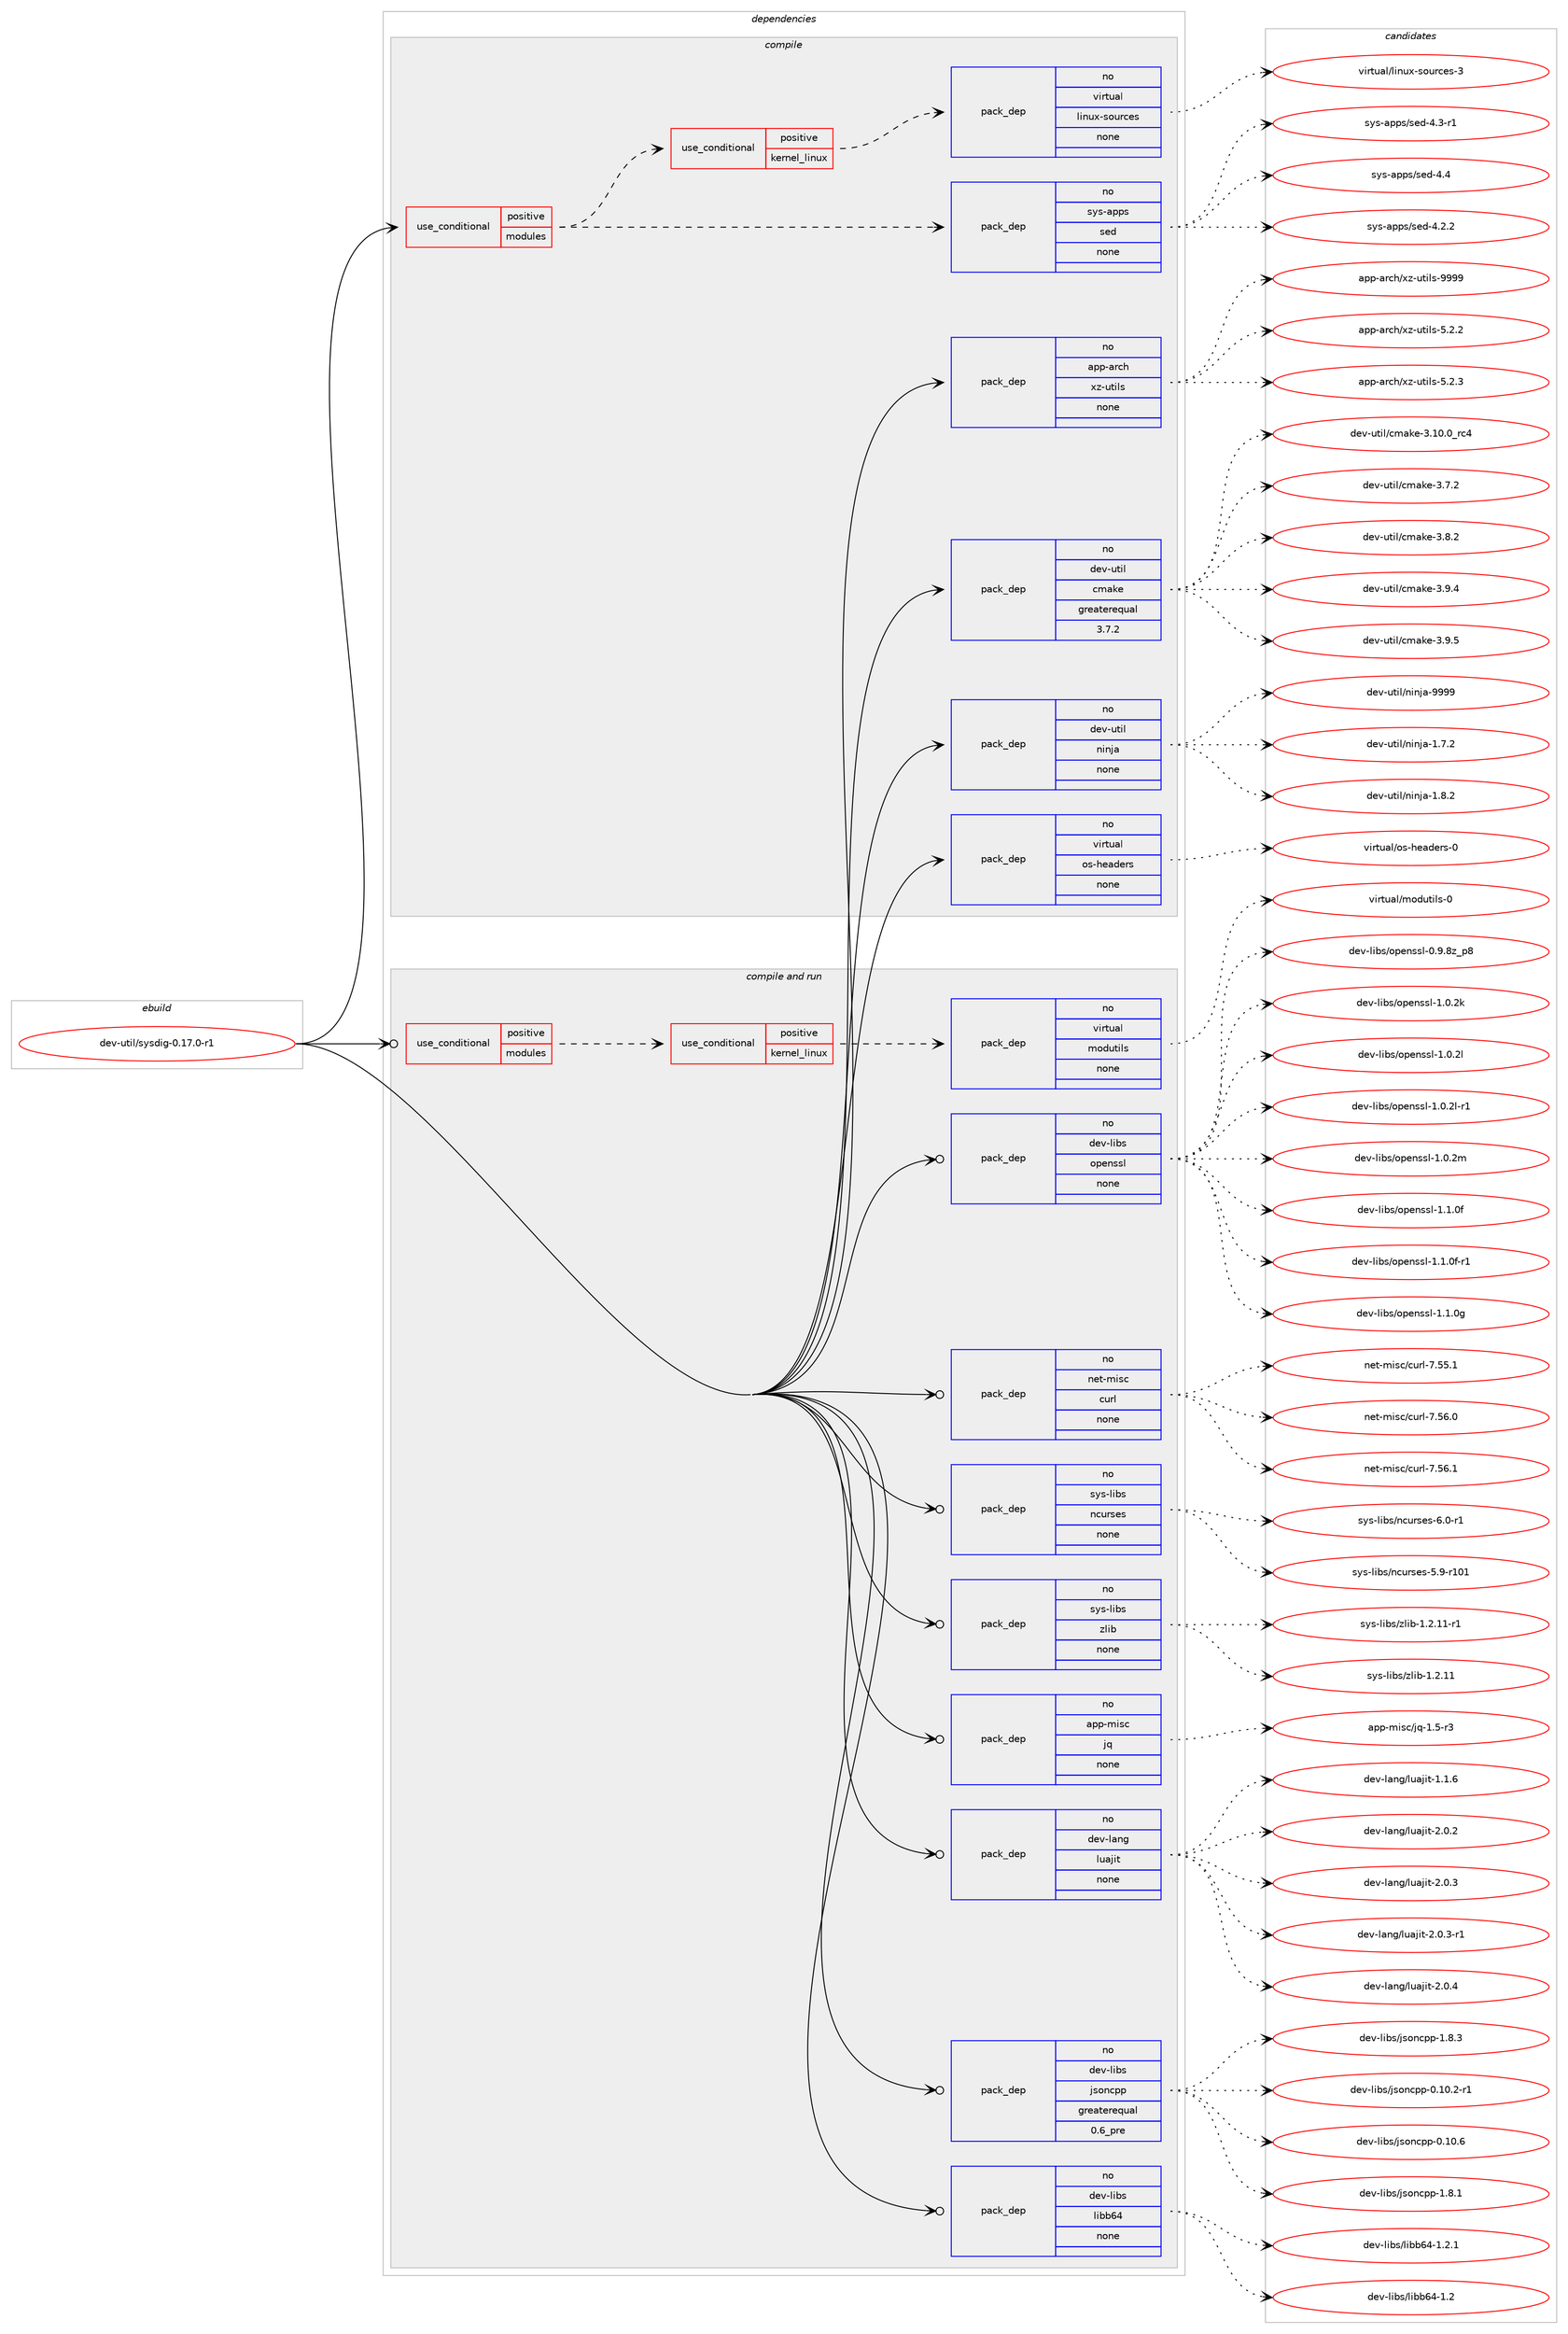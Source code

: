 digraph prolog {

# *************
# Graph options
# *************

newrank=true;
concentrate=true;
compound=true;
graph [rankdir=LR,fontname=Helvetica,fontsize=10,ranksep=1.5];#, ranksep=2.5, nodesep=0.2];
edge  [arrowhead=vee];
node  [fontname=Helvetica,fontsize=10];

# **********
# The ebuild
# **********

subgraph cluster_leftcol {
color=gray;
rank=same;
label=<<i>ebuild</i>>;
id [label="dev-util/sysdig-0.17.0-r1", color=red, width=4, href="../dev-util/sysdig-0.17.0-r1.svg"];
}

# ****************
# The dependencies
# ****************

subgraph cluster_midcol {
color=gray;
label=<<i>dependencies</i>>;
subgraph cluster_compile {
fillcolor="#eeeeee";
style=filled;
label=<<i>compile</i>>;
subgraph cond78835 {
dependency288974 [label=<<TABLE BORDER="0" CELLBORDER="1" CELLSPACING="0" CELLPADDING="4"><TR><TD ROWSPAN="3" CELLPADDING="10">use_conditional</TD></TR><TR><TD>positive</TD></TR><TR><TD>modules</TD></TR></TABLE>>, shape=none, color=red];
subgraph pack205843 {
dependency288975 [label=<<TABLE BORDER="0" CELLBORDER="1" CELLSPACING="0" CELLPADDING="4" WIDTH="220"><TR><TD ROWSPAN="6" CELLPADDING="30">pack_dep</TD></TR><TR><TD WIDTH="110">no</TD></TR><TR><TD>sys-apps</TD></TR><TR><TD>sed</TD></TR><TR><TD>none</TD></TR><TR><TD></TD></TR></TABLE>>, shape=none, color=blue];
}
dependency288974:e -> dependency288975:w [weight=20,style="dashed",arrowhead="vee"];
subgraph cond78836 {
dependency288976 [label=<<TABLE BORDER="0" CELLBORDER="1" CELLSPACING="0" CELLPADDING="4"><TR><TD ROWSPAN="3" CELLPADDING="10">use_conditional</TD></TR><TR><TD>positive</TD></TR><TR><TD>kernel_linux</TD></TR></TABLE>>, shape=none, color=red];
subgraph pack205844 {
dependency288977 [label=<<TABLE BORDER="0" CELLBORDER="1" CELLSPACING="0" CELLPADDING="4" WIDTH="220"><TR><TD ROWSPAN="6" CELLPADDING="30">pack_dep</TD></TR><TR><TD WIDTH="110">no</TD></TR><TR><TD>virtual</TD></TR><TR><TD>linux-sources</TD></TR><TR><TD>none</TD></TR><TR><TD></TD></TR></TABLE>>, shape=none, color=blue];
}
dependency288976:e -> dependency288977:w [weight=20,style="dashed",arrowhead="vee"];
}
dependency288974:e -> dependency288976:w [weight=20,style="dashed",arrowhead="vee"];
}
id:e -> dependency288974:w [weight=20,style="solid",arrowhead="vee"];
subgraph pack205845 {
dependency288978 [label=<<TABLE BORDER="0" CELLBORDER="1" CELLSPACING="0" CELLPADDING="4" WIDTH="220"><TR><TD ROWSPAN="6" CELLPADDING="30">pack_dep</TD></TR><TR><TD WIDTH="110">no</TD></TR><TR><TD>app-arch</TD></TR><TR><TD>xz-utils</TD></TR><TR><TD>none</TD></TR><TR><TD></TD></TR></TABLE>>, shape=none, color=blue];
}
id:e -> dependency288978:w [weight=20,style="solid",arrowhead="vee"];
subgraph pack205846 {
dependency288979 [label=<<TABLE BORDER="0" CELLBORDER="1" CELLSPACING="0" CELLPADDING="4" WIDTH="220"><TR><TD ROWSPAN="6" CELLPADDING="30">pack_dep</TD></TR><TR><TD WIDTH="110">no</TD></TR><TR><TD>dev-util</TD></TR><TR><TD>cmake</TD></TR><TR><TD>greaterequal</TD></TR><TR><TD>3.7.2</TD></TR></TABLE>>, shape=none, color=blue];
}
id:e -> dependency288979:w [weight=20,style="solid",arrowhead="vee"];
subgraph pack205847 {
dependency288980 [label=<<TABLE BORDER="0" CELLBORDER="1" CELLSPACING="0" CELLPADDING="4" WIDTH="220"><TR><TD ROWSPAN="6" CELLPADDING="30">pack_dep</TD></TR><TR><TD WIDTH="110">no</TD></TR><TR><TD>dev-util</TD></TR><TR><TD>ninja</TD></TR><TR><TD>none</TD></TR><TR><TD></TD></TR></TABLE>>, shape=none, color=blue];
}
id:e -> dependency288980:w [weight=20,style="solid",arrowhead="vee"];
subgraph pack205848 {
dependency288981 [label=<<TABLE BORDER="0" CELLBORDER="1" CELLSPACING="0" CELLPADDING="4" WIDTH="220"><TR><TD ROWSPAN="6" CELLPADDING="30">pack_dep</TD></TR><TR><TD WIDTH="110">no</TD></TR><TR><TD>virtual</TD></TR><TR><TD>os-headers</TD></TR><TR><TD>none</TD></TR><TR><TD></TD></TR></TABLE>>, shape=none, color=blue];
}
id:e -> dependency288981:w [weight=20,style="solid",arrowhead="vee"];
}
subgraph cluster_compileandrun {
fillcolor="#eeeeee";
style=filled;
label=<<i>compile and run</i>>;
subgraph cond78837 {
dependency288982 [label=<<TABLE BORDER="0" CELLBORDER="1" CELLSPACING="0" CELLPADDING="4"><TR><TD ROWSPAN="3" CELLPADDING="10">use_conditional</TD></TR><TR><TD>positive</TD></TR><TR><TD>modules</TD></TR></TABLE>>, shape=none, color=red];
subgraph cond78838 {
dependency288983 [label=<<TABLE BORDER="0" CELLBORDER="1" CELLSPACING="0" CELLPADDING="4"><TR><TD ROWSPAN="3" CELLPADDING="10">use_conditional</TD></TR><TR><TD>positive</TD></TR><TR><TD>kernel_linux</TD></TR></TABLE>>, shape=none, color=red];
subgraph pack205849 {
dependency288984 [label=<<TABLE BORDER="0" CELLBORDER="1" CELLSPACING="0" CELLPADDING="4" WIDTH="220"><TR><TD ROWSPAN="6" CELLPADDING="30">pack_dep</TD></TR><TR><TD WIDTH="110">no</TD></TR><TR><TD>virtual</TD></TR><TR><TD>modutils</TD></TR><TR><TD>none</TD></TR><TR><TD></TD></TR></TABLE>>, shape=none, color=blue];
}
dependency288983:e -> dependency288984:w [weight=20,style="dashed",arrowhead="vee"];
}
dependency288982:e -> dependency288983:w [weight=20,style="dashed",arrowhead="vee"];
}
id:e -> dependency288982:w [weight=20,style="solid",arrowhead="odotvee"];
subgraph pack205850 {
dependency288985 [label=<<TABLE BORDER="0" CELLBORDER="1" CELLSPACING="0" CELLPADDING="4" WIDTH="220"><TR><TD ROWSPAN="6" CELLPADDING="30">pack_dep</TD></TR><TR><TD WIDTH="110">no</TD></TR><TR><TD>app-misc</TD></TR><TR><TD>jq</TD></TR><TR><TD>none</TD></TR><TR><TD></TD></TR></TABLE>>, shape=none, color=blue];
}
id:e -> dependency288985:w [weight=20,style="solid",arrowhead="odotvee"];
subgraph pack205851 {
dependency288986 [label=<<TABLE BORDER="0" CELLBORDER="1" CELLSPACING="0" CELLPADDING="4" WIDTH="220"><TR><TD ROWSPAN="6" CELLPADDING="30">pack_dep</TD></TR><TR><TD WIDTH="110">no</TD></TR><TR><TD>dev-lang</TD></TR><TR><TD>luajit</TD></TR><TR><TD>none</TD></TR><TR><TD></TD></TR></TABLE>>, shape=none, color=blue];
}
id:e -> dependency288986:w [weight=20,style="solid",arrowhead="odotvee"];
subgraph pack205852 {
dependency288987 [label=<<TABLE BORDER="0" CELLBORDER="1" CELLSPACING="0" CELLPADDING="4" WIDTH="220"><TR><TD ROWSPAN="6" CELLPADDING="30">pack_dep</TD></TR><TR><TD WIDTH="110">no</TD></TR><TR><TD>dev-libs</TD></TR><TR><TD>jsoncpp</TD></TR><TR><TD>greaterequal</TD></TR><TR><TD>0.6_pre</TD></TR></TABLE>>, shape=none, color=blue];
}
id:e -> dependency288987:w [weight=20,style="solid",arrowhead="odotvee"];
subgraph pack205853 {
dependency288988 [label=<<TABLE BORDER="0" CELLBORDER="1" CELLSPACING="0" CELLPADDING="4" WIDTH="220"><TR><TD ROWSPAN="6" CELLPADDING="30">pack_dep</TD></TR><TR><TD WIDTH="110">no</TD></TR><TR><TD>dev-libs</TD></TR><TR><TD>libb64</TD></TR><TR><TD>none</TD></TR><TR><TD></TD></TR></TABLE>>, shape=none, color=blue];
}
id:e -> dependency288988:w [weight=20,style="solid",arrowhead="odotvee"];
subgraph pack205854 {
dependency288989 [label=<<TABLE BORDER="0" CELLBORDER="1" CELLSPACING="0" CELLPADDING="4" WIDTH="220"><TR><TD ROWSPAN="6" CELLPADDING="30">pack_dep</TD></TR><TR><TD WIDTH="110">no</TD></TR><TR><TD>dev-libs</TD></TR><TR><TD>openssl</TD></TR><TR><TD>none</TD></TR><TR><TD></TD></TR></TABLE>>, shape=none, color=blue];
}
id:e -> dependency288989:w [weight=20,style="solid",arrowhead="odotvee"];
subgraph pack205855 {
dependency288990 [label=<<TABLE BORDER="0" CELLBORDER="1" CELLSPACING="0" CELLPADDING="4" WIDTH="220"><TR><TD ROWSPAN="6" CELLPADDING="30">pack_dep</TD></TR><TR><TD WIDTH="110">no</TD></TR><TR><TD>net-misc</TD></TR><TR><TD>curl</TD></TR><TR><TD>none</TD></TR><TR><TD></TD></TR></TABLE>>, shape=none, color=blue];
}
id:e -> dependency288990:w [weight=20,style="solid",arrowhead="odotvee"];
subgraph pack205856 {
dependency288991 [label=<<TABLE BORDER="0" CELLBORDER="1" CELLSPACING="0" CELLPADDING="4" WIDTH="220"><TR><TD ROWSPAN="6" CELLPADDING="30">pack_dep</TD></TR><TR><TD WIDTH="110">no</TD></TR><TR><TD>sys-libs</TD></TR><TR><TD>ncurses</TD></TR><TR><TD>none</TD></TR><TR><TD></TD></TR></TABLE>>, shape=none, color=blue];
}
id:e -> dependency288991:w [weight=20,style="solid",arrowhead="odotvee"];
subgraph pack205857 {
dependency288992 [label=<<TABLE BORDER="0" CELLBORDER="1" CELLSPACING="0" CELLPADDING="4" WIDTH="220"><TR><TD ROWSPAN="6" CELLPADDING="30">pack_dep</TD></TR><TR><TD WIDTH="110">no</TD></TR><TR><TD>sys-libs</TD></TR><TR><TD>zlib</TD></TR><TR><TD>none</TD></TR><TR><TD></TD></TR></TABLE>>, shape=none, color=blue];
}
id:e -> dependency288992:w [weight=20,style="solid",arrowhead="odotvee"];
}
subgraph cluster_run {
fillcolor="#eeeeee";
style=filled;
label=<<i>run</i>>;
}
}

# **************
# The candidates
# **************

subgraph cluster_choices {
rank=same;
color=gray;
label=<<i>candidates</i>>;

subgraph choice205843 {
color=black;
nodesep=1;
choice115121115459711211211547115101100455246504650 [label="sys-apps/sed-4.2.2", color=red, width=4,href="../sys-apps/sed-4.2.2.svg"];
choice115121115459711211211547115101100455246514511449 [label="sys-apps/sed-4.3-r1", color=red, width=4,href="../sys-apps/sed-4.3-r1.svg"];
choice11512111545971121121154711510110045524652 [label="sys-apps/sed-4.4", color=red, width=4,href="../sys-apps/sed-4.4.svg"];
dependency288975:e -> choice115121115459711211211547115101100455246504650:w [style=dotted,weight="100"];
dependency288975:e -> choice115121115459711211211547115101100455246514511449:w [style=dotted,weight="100"];
dependency288975:e -> choice11512111545971121121154711510110045524652:w [style=dotted,weight="100"];
}
subgraph choice205844 {
color=black;
nodesep=1;
choice118105114116117971084710810511011712045115111117114991011154551 [label="virtual/linux-sources-3", color=red, width=4,href="../virtual/linux-sources-3.svg"];
dependency288977:e -> choice118105114116117971084710810511011712045115111117114991011154551:w [style=dotted,weight="100"];
}
subgraph choice205845 {
color=black;
nodesep=1;
choice971121124597114991044712012245117116105108115455346504650 [label="app-arch/xz-utils-5.2.2", color=red, width=4,href="../app-arch/xz-utils-5.2.2.svg"];
choice971121124597114991044712012245117116105108115455346504651 [label="app-arch/xz-utils-5.2.3", color=red, width=4,href="../app-arch/xz-utils-5.2.3.svg"];
choice9711211245971149910447120122451171161051081154557575757 [label="app-arch/xz-utils-9999", color=red, width=4,href="../app-arch/xz-utils-9999.svg"];
dependency288978:e -> choice971121124597114991044712012245117116105108115455346504650:w [style=dotted,weight="100"];
dependency288978:e -> choice971121124597114991044712012245117116105108115455346504651:w [style=dotted,weight="100"];
dependency288978:e -> choice9711211245971149910447120122451171161051081154557575757:w [style=dotted,weight="100"];
}
subgraph choice205846 {
color=black;
nodesep=1;
choice1001011184511711610510847991099710710145514649484648951149952 [label="dev-util/cmake-3.10.0_rc4", color=red, width=4,href="../dev-util/cmake-3.10.0_rc4.svg"];
choice10010111845117116105108479910997107101455146554650 [label="dev-util/cmake-3.7.2", color=red, width=4,href="../dev-util/cmake-3.7.2.svg"];
choice10010111845117116105108479910997107101455146564650 [label="dev-util/cmake-3.8.2", color=red, width=4,href="../dev-util/cmake-3.8.2.svg"];
choice10010111845117116105108479910997107101455146574652 [label="dev-util/cmake-3.9.4", color=red, width=4,href="../dev-util/cmake-3.9.4.svg"];
choice10010111845117116105108479910997107101455146574653 [label="dev-util/cmake-3.9.5", color=red, width=4,href="../dev-util/cmake-3.9.5.svg"];
dependency288979:e -> choice1001011184511711610510847991099710710145514649484648951149952:w [style=dotted,weight="100"];
dependency288979:e -> choice10010111845117116105108479910997107101455146554650:w [style=dotted,weight="100"];
dependency288979:e -> choice10010111845117116105108479910997107101455146564650:w [style=dotted,weight="100"];
dependency288979:e -> choice10010111845117116105108479910997107101455146574652:w [style=dotted,weight="100"];
dependency288979:e -> choice10010111845117116105108479910997107101455146574653:w [style=dotted,weight="100"];
}
subgraph choice205847 {
color=black;
nodesep=1;
choice100101118451171161051084711010511010697454946554650 [label="dev-util/ninja-1.7.2", color=red, width=4,href="../dev-util/ninja-1.7.2.svg"];
choice100101118451171161051084711010511010697454946564650 [label="dev-util/ninja-1.8.2", color=red, width=4,href="../dev-util/ninja-1.8.2.svg"];
choice1001011184511711610510847110105110106974557575757 [label="dev-util/ninja-9999", color=red, width=4,href="../dev-util/ninja-9999.svg"];
dependency288980:e -> choice100101118451171161051084711010511010697454946554650:w [style=dotted,weight="100"];
dependency288980:e -> choice100101118451171161051084711010511010697454946564650:w [style=dotted,weight="100"];
dependency288980:e -> choice1001011184511711610510847110105110106974557575757:w [style=dotted,weight="100"];
}
subgraph choice205848 {
color=black;
nodesep=1;
choice118105114116117971084711111545104101971001011141154548 [label="virtual/os-headers-0", color=red, width=4,href="../virtual/os-headers-0.svg"];
dependency288981:e -> choice118105114116117971084711111545104101971001011141154548:w [style=dotted,weight="100"];
}
subgraph choice205849 {
color=black;
nodesep=1;
choice11810511411611797108471091111001171161051081154548 [label="virtual/modutils-0", color=red, width=4,href="../virtual/modutils-0.svg"];
dependency288984:e -> choice11810511411611797108471091111001171161051081154548:w [style=dotted,weight="100"];
}
subgraph choice205850 {
color=black;
nodesep=1;
choice97112112451091051159947106113454946534511451 [label="app-misc/jq-1.5-r3", color=red, width=4,href="../app-misc/jq-1.5-r3.svg"];
dependency288985:e -> choice97112112451091051159947106113454946534511451:w [style=dotted,weight="100"];
}
subgraph choice205851 {
color=black;
nodesep=1;
choice10010111845108971101034710811797106105116454946494654 [label="dev-lang/luajit-1.1.6", color=red, width=4,href="../dev-lang/luajit-1.1.6.svg"];
choice10010111845108971101034710811797106105116455046484650 [label="dev-lang/luajit-2.0.2", color=red, width=4,href="../dev-lang/luajit-2.0.2.svg"];
choice10010111845108971101034710811797106105116455046484651 [label="dev-lang/luajit-2.0.3", color=red, width=4,href="../dev-lang/luajit-2.0.3.svg"];
choice100101118451089711010347108117971061051164550464846514511449 [label="dev-lang/luajit-2.0.3-r1", color=red, width=4,href="../dev-lang/luajit-2.0.3-r1.svg"];
choice10010111845108971101034710811797106105116455046484652 [label="dev-lang/luajit-2.0.4", color=red, width=4,href="../dev-lang/luajit-2.0.4.svg"];
dependency288986:e -> choice10010111845108971101034710811797106105116454946494654:w [style=dotted,weight="100"];
dependency288986:e -> choice10010111845108971101034710811797106105116455046484650:w [style=dotted,weight="100"];
dependency288986:e -> choice10010111845108971101034710811797106105116455046484651:w [style=dotted,weight="100"];
dependency288986:e -> choice100101118451089711010347108117971061051164550464846514511449:w [style=dotted,weight="100"];
dependency288986:e -> choice10010111845108971101034710811797106105116455046484652:w [style=dotted,weight="100"];
}
subgraph choice205852 {
color=black;
nodesep=1;
choice10010111845108105981154710611511111099112112454846494846504511449 [label="dev-libs/jsoncpp-0.10.2-r1", color=red, width=4,href="../dev-libs/jsoncpp-0.10.2-r1.svg"];
choice1001011184510810598115471061151111109911211245484649484654 [label="dev-libs/jsoncpp-0.10.6", color=red, width=4,href="../dev-libs/jsoncpp-0.10.6.svg"];
choice10010111845108105981154710611511111099112112454946564649 [label="dev-libs/jsoncpp-1.8.1", color=red, width=4,href="../dev-libs/jsoncpp-1.8.1.svg"];
choice10010111845108105981154710611511111099112112454946564651 [label="dev-libs/jsoncpp-1.8.3", color=red, width=4,href="../dev-libs/jsoncpp-1.8.3.svg"];
dependency288987:e -> choice10010111845108105981154710611511111099112112454846494846504511449:w [style=dotted,weight="100"];
dependency288987:e -> choice1001011184510810598115471061151111109911211245484649484654:w [style=dotted,weight="100"];
dependency288987:e -> choice10010111845108105981154710611511111099112112454946564649:w [style=dotted,weight="100"];
dependency288987:e -> choice10010111845108105981154710611511111099112112454946564651:w [style=dotted,weight="100"];
}
subgraph choice205853 {
color=black;
nodesep=1;
choice1001011184510810598115471081059898545245494650 [label="dev-libs/libb64-1.2", color=red, width=4,href="../dev-libs/libb64-1.2.svg"];
choice10010111845108105981154710810598985452454946504649 [label="dev-libs/libb64-1.2.1", color=red, width=4,href="../dev-libs/libb64-1.2.1.svg"];
dependency288988:e -> choice1001011184510810598115471081059898545245494650:w [style=dotted,weight="100"];
dependency288988:e -> choice10010111845108105981154710810598985452454946504649:w [style=dotted,weight="100"];
}
subgraph choice205854 {
color=black;
nodesep=1;
choice1001011184510810598115471111121011101151151084548465746561229511256 [label="dev-libs/openssl-0.9.8z_p8", color=red, width=4,href="../dev-libs/openssl-0.9.8z_p8.svg"];
choice100101118451081059811547111112101110115115108454946484650107 [label="dev-libs/openssl-1.0.2k", color=red, width=4,href="../dev-libs/openssl-1.0.2k.svg"];
choice100101118451081059811547111112101110115115108454946484650108 [label="dev-libs/openssl-1.0.2l", color=red, width=4,href="../dev-libs/openssl-1.0.2l.svg"];
choice1001011184510810598115471111121011101151151084549464846501084511449 [label="dev-libs/openssl-1.0.2l-r1", color=red, width=4,href="../dev-libs/openssl-1.0.2l-r1.svg"];
choice100101118451081059811547111112101110115115108454946484650109 [label="dev-libs/openssl-1.0.2m", color=red, width=4,href="../dev-libs/openssl-1.0.2m.svg"];
choice100101118451081059811547111112101110115115108454946494648102 [label="dev-libs/openssl-1.1.0f", color=red, width=4,href="../dev-libs/openssl-1.1.0f.svg"];
choice1001011184510810598115471111121011101151151084549464946481024511449 [label="dev-libs/openssl-1.1.0f-r1", color=red, width=4,href="../dev-libs/openssl-1.1.0f-r1.svg"];
choice100101118451081059811547111112101110115115108454946494648103 [label="dev-libs/openssl-1.1.0g", color=red, width=4,href="../dev-libs/openssl-1.1.0g.svg"];
dependency288989:e -> choice1001011184510810598115471111121011101151151084548465746561229511256:w [style=dotted,weight="100"];
dependency288989:e -> choice100101118451081059811547111112101110115115108454946484650107:w [style=dotted,weight="100"];
dependency288989:e -> choice100101118451081059811547111112101110115115108454946484650108:w [style=dotted,weight="100"];
dependency288989:e -> choice1001011184510810598115471111121011101151151084549464846501084511449:w [style=dotted,weight="100"];
dependency288989:e -> choice100101118451081059811547111112101110115115108454946484650109:w [style=dotted,weight="100"];
dependency288989:e -> choice100101118451081059811547111112101110115115108454946494648102:w [style=dotted,weight="100"];
dependency288989:e -> choice1001011184510810598115471111121011101151151084549464946481024511449:w [style=dotted,weight="100"];
dependency288989:e -> choice100101118451081059811547111112101110115115108454946494648103:w [style=dotted,weight="100"];
}
subgraph choice205855 {
color=black;
nodesep=1;
choice1101011164510910511599479911711410845554653534649 [label="net-misc/curl-7.55.1", color=red, width=4,href="../net-misc/curl-7.55.1.svg"];
choice1101011164510910511599479911711410845554653544648 [label="net-misc/curl-7.56.0", color=red, width=4,href="../net-misc/curl-7.56.0.svg"];
choice1101011164510910511599479911711410845554653544649 [label="net-misc/curl-7.56.1", color=red, width=4,href="../net-misc/curl-7.56.1.svg"];
dependency288990:e -> choice1101011164510910511599479911711410845554653534649:w [style=dotted,weight="100"];
dependency288990:e -> choice1101011164510910511599479911711410845554653544648:w [style=dotted,weight="100"];
dependency288990:e -> choice1101011164510910511599479911711410845554653544649:w [style=dotted,weight="100"];
}
subgraph choice205856 {
color=black;
nodesep=1;
choice115121115451081059811547110991171141151011154553465745114494849 [label="sys-libs/ncurses-5.9-r101", color=red, width=4,href="../sys-libs/ncurses-5.9-r101.svg"];
choice11512111545108105981154711099117114115101115455446484511449 [label="sys-libs/ncurses-6.0-r1", color=red, width=4,href="../sys-libs/ncurses-6.0-r1.svg"];
dependency288991:e -> choice115121115451081059811547110991171141151011154553465745114494849:w [style=dotted,weight="100"];
dependency288991:e -> choice11512111545108105981154711099117114115101115455446484511449:w [style=dotted,weight="100"];
}
subgraph choice205857 {
color=black;
nodesep=1;
choice1151211154510810598115471221081059845494650464949 [label="sys-libs/zlib-1.2.11", color=red, width=4,href="../sys-libs/zlib-1.2.11.svg"];
choice11512111545108105981154712210810598454946504649494511449 [label="sys-libs/zlib-1.2.11-r1", color=red, width=4,href="../sys-libs/zlib-1.2.11-r1.svg"];
dependency288992:e -> choice1151211154510810598115471221081059845494650464949:w [style=dotted,weight="100"];
dependency288992:e -> choice11512111545108105981154712210810598454946504649494511449:w [style=dotted,weight="100"];
}
}

}
